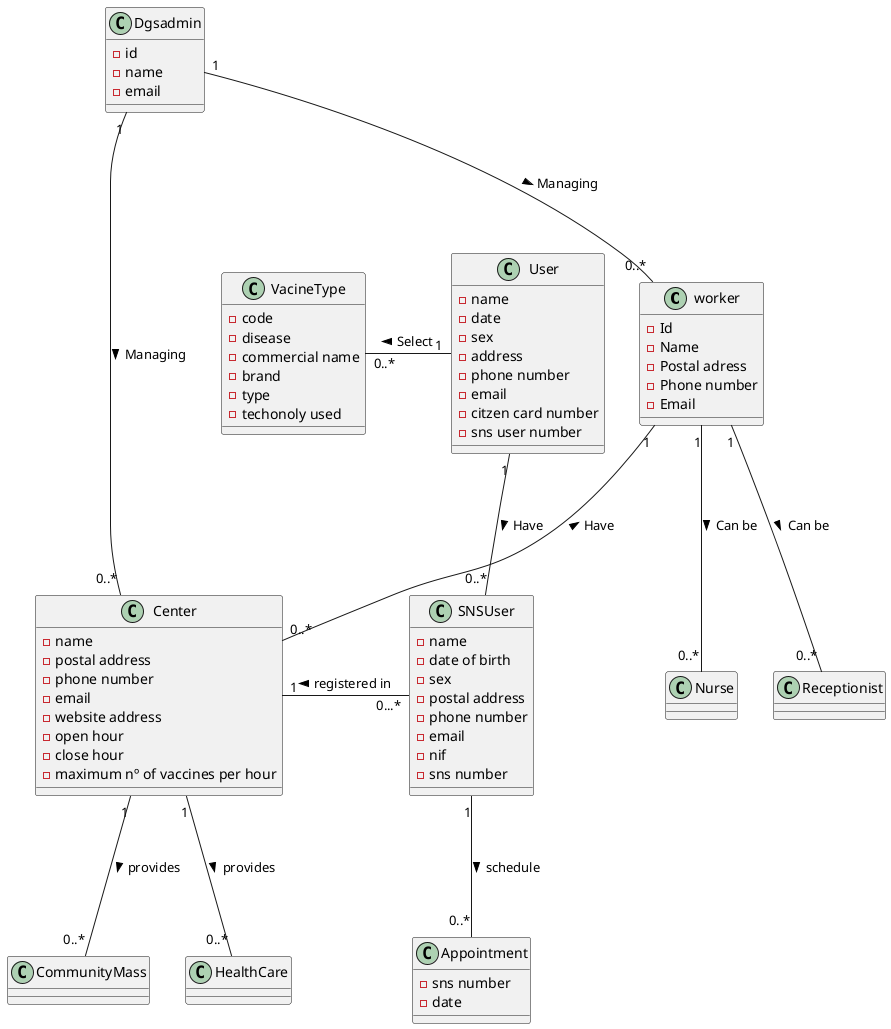 @startuml

class worker{
-Id
-Name
-Postal adress
-Phone number
-Email
}

class Nurse{
}

class Receptionist{
}

class User{
-name
-date
-sex
-address
-phone number
-email
-citzen card number
-sns user number
}
class Appointment{
-sns number
-date
}

class Dgsadmin{
-id
-name
-email

}
class Center {
-name
-postal address
-phone number
-email
-website address
-open hour
-close hour
-maximum nº of vaccines per hour
}

class CommunityMass{

}

class VacineType{
-code
-disease
-commercial name
-brand
-type
-techonoly used
}

class SNSUser{
-name
-date of birth
-sex
-postal address
-phone number
-email
-nif
-sns number
}
SNSUser"0...*" -left-- "1" Center:  registered in >
Center "1" --- "0..*" HealthCare:  provides >
Center "1" --- "0..*" CommunityMass:  provides >
worker "1" --- "0..*" Nurse: Can be >
worker "1" --- "0..*" Receptionist: Can be >
User "1" --- "0..*" SNSUser: Have >
worker "1" --- "0..*" Center: Have <
SNSUser "1" --- "0..*" Appointment: schedule >
User "1" -left-- "0..*" VacineType: Select >
Dgsadmin "1" --- "0..*" Center: Managing >
Dgsadmin "1" --- "0..*" worker: Managing >


@enduml
